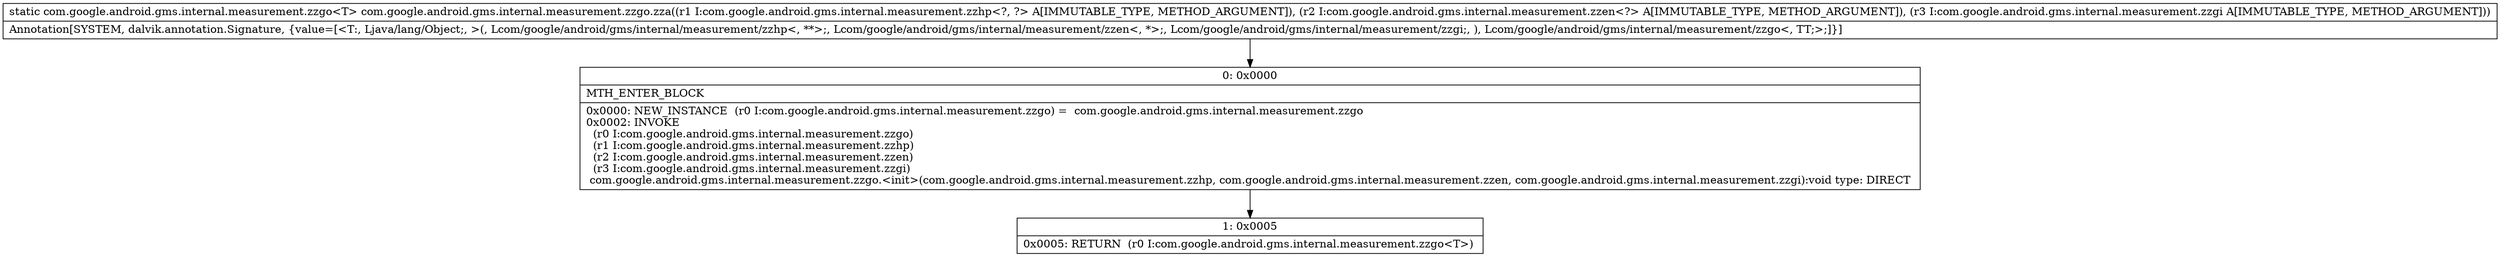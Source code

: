 digraph "CFG forcom.google.android.gms.internal.measurement.zzgo.zza(Lcom\/google\/android\/gms\/internal\/measurement\/zzhp;Lcom\/google\/android\/gms\/internal\/measurement\/zzen;Lcom\/google\/android\/gms\/internal\/measurement\/zzgi;)Lcom\/google\/android\/gms\/internal\/measurement\/zzgo;" {
Node_0 [shape=record,label="{0\:\ 0x0000|MTH_ENTER_BLOCK\l|0x0000: NEW_INSTANCE  (r0 I:com.google.android.gms.internal.measurement.zzgo) =  com.google.android.gms.internal.measurement.zzgo \l0x0002: INVOKE  \l  (r0 I:com.google.android.gms.internal.measurement.zzgo)\l  (r1 I:com.google.android.gms.internal.measurement.zzhp)\l  (r2 I:com.google.android.gms.internal.measurement.zzen)\l  (r3 I:com.google.android.gms.internal.measurement.zzgi)\l com.google.android.gms.internal.measurement.zzgo.\<init\>(com.google.android.gms.internal.measurement.zzhp, com.google.android.gms.internal.measurement.zzen, com.google.android.gms.internal.measurement.zzgi):void type: DIRECT \l}"];
Node_1 [shape=record,label="{1\:\ 0x0005|0x0005: RETURN  (r0 I:com.google.android.gms.internal.measurement.zzgo\<T\>) \l}"];
MethodNode[shape=record,label="{static com.google.android.gms.internal.measurement.zzgo\<T\> com.google.android.gms.internal.measurement.zzgo.zza((r1 I:com.google.android.gms.internal.measurement.zzhp\<?, ?\> A[IMMUTABLE_TYPE, METHOD_ARGUMENT]), (r2 I:com.google.android.gms.internal.measurement.zzen\<?\> A[IMMUTABLE_TYPE, METHOD_ARGUMENT]), (r3 I:com.google.android.gms.internal.measurement.zzgi A[IMMUTABLE_TYPE, METHOD_ARGUMENT]))  | Annotation[SYSTEM, dalvik.annotation.Signature, \{value=[\<T:, Ljava\/lang\/Object;, \>(, Lcom\/google\/android\/gms\/internal\/measurement\/zzhp\<, **\>;, Lcom\/google\/android\/gms\/internal\/measurement\/zzen\<, *\>;, Lcom\/google\/android\/gms\/internal\/measurement\/zzgi;, ), Lcom\/google\/android\/gms\/internal\/measurement\/zzgo\<, TT;\>;]\}]\l}"];
MethodNode -> Node_0;
Node_0 -> Node_1;
}

